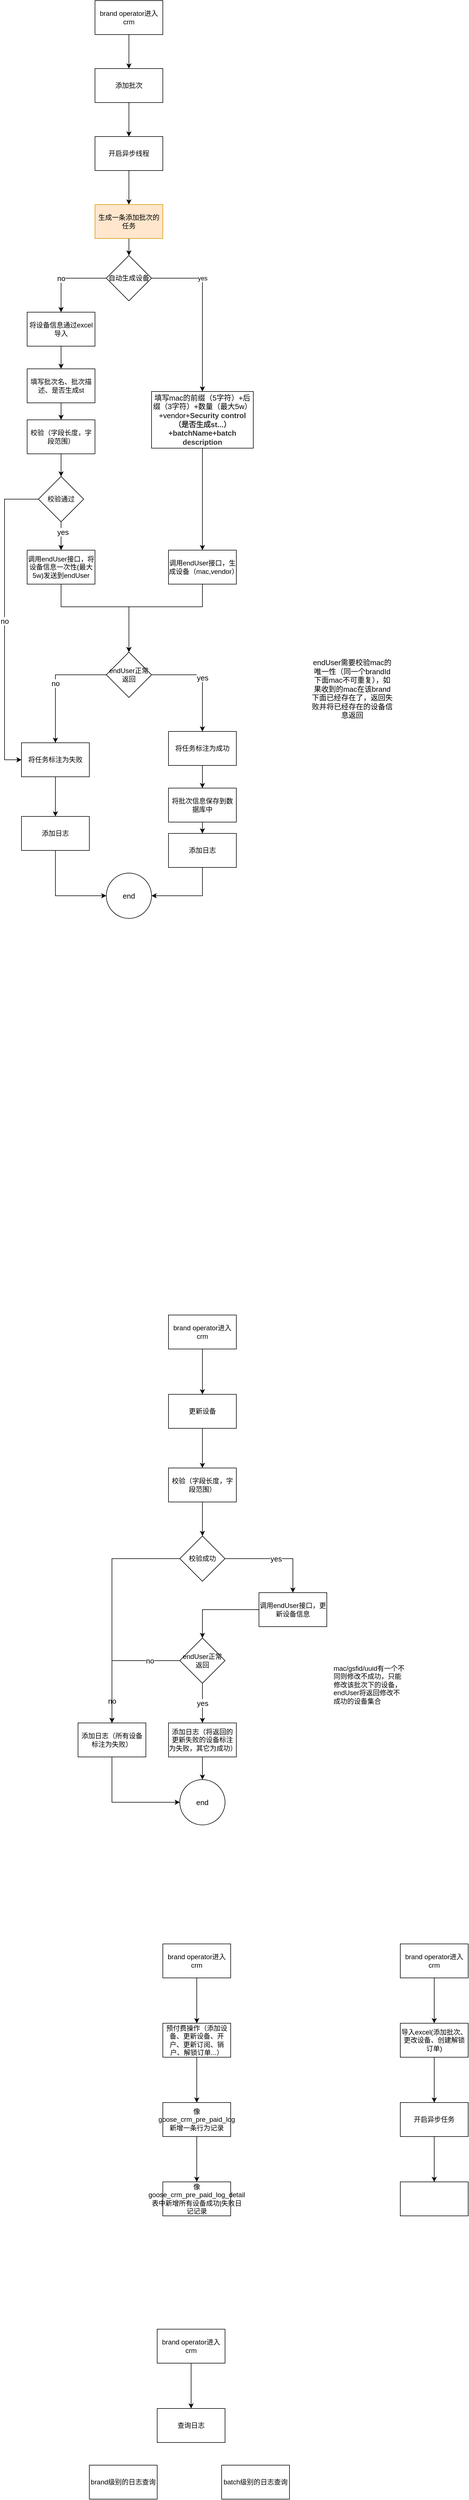 <mxfile version="20.4.0" type="github">
  <diagram id="p1AXJYc_SpONw6VFGxzo" name="第 1 页">
    <mxGraphModel dx="1422" dy="1931" grid="1" gridSize="10" guides="1" tooltips="1" connect="1" arrows="1" fold="1" page="1" pageScale="1" pageWidth="827" pageHeight="1169" math="0" shadow="0">
      <root>
        <mxCell id="0" />
        <mxCell id="1" parent="0" />
        <mxCell id="GB9RlgLRgatuVVAukmtW-3" value="" style="edgeStyle=orthogonalEdgeStyle;rounded=0;orthogonalLoop=1;jettySize=auto;html=1;" parent="1" source="GB9RlgLRgatuVVAukmtW-1" target="GB9RlgLRgatuVVAukmtW-2" edge="1">
          <mxGeometry relative="1" as="geometry" />
        </mxCell>
        <mxCell id="GB9RlgLRgatuVVAukmtW-1" value="生成一条添加批次的任务" style="rounded=0;whiteSpace=wrap;html=1;fillColor=#FFE6CC;strokeColor=#d79b00;" parent="1" vertex="1">
          <mxGeometry x="190" y="10" width="120" height="60" as="geometry" />
        </mxCell>
        <mxCell id="GB9RlgLRgatuVVAukmtW-5" value="yes" style="edgeStyle=orthogonalEdgeStyle;rounded=0;orthogonalLoop=1;jettySize=auto;html=1;" parent="1" source="GB9RlgLRgatuVVAukmtW-2" target="GB9RlgLRgatuVVAukmtW-4" edge="1">
          <mxGeometry x="-0.379" relative="1" as="geometry">
            <Array as="points">
              <mxPoint x="380" y="140" />
            </Array>
            <mxPoint as="offset" />
          </mxGeometry>
        </mxCell>
        <mxCell id="GB9RlgLRgatuVVAukmtW-50" value="no" style="edgeStyle=orthogonalEdgeStyle;rounded=0;orthogonalLoop=1;jettySize=auto;html=1;fontSize=13;" parent="1" source="GB9RlgLRgatuVVAukmtW-2" target="GB9RlgLRgatuVVAukmtW-49" edge="1">
          <mxGeometry x="0.143" relative="1" as="geometry">
            <mxPoint as="offset" />
          </mxGeometry>
        </mxCell>
        <mxCell id="GB9RlgLRgatuVVAukmtW-2" value="自动生成设备" style="rhombus;whiteSpace=wrap;html=1;rounded=0;" parent="1" vertex="1">
          <mxGeometry x="210" y="100" width="80" height="80" as="geometry" />
        </mxCell>
        <mxCell id="ehhJM1RL-bTGxjUs8TGh-6" style="edgeStyle=orthogonalEdgeStyle;rounded=0;orthogonalLoop=1;jettySize=auto;html=1;" edge="1" parent="1" source="GB9RlgLRgatuVVAukmtW-4" target="GB9RlgLRgatuVVAukmtW-14">
          <mxGeometry relative="1" as="geometry" />
        </mxCell>
        <mxCell id="GB9RlgLRgatuVVAukmtW-4" value="&lt;font style=&quot;font-size: 13px;&quot;&gt;填写mac的前缀（5字符）+后缀（3字符）+数量（最大5w）+vendor+&lt;span style=&quot;color: rgb(51, 51, 51); font-family: &amp;quot;Arial Negreta&amp;quot;, &amp;quot;Arial Normal&amp;quot;, Arial, sans-serif; font-weight: 700; text-align: left;&quot;&gt;Security control（是否生成st...）+batchName+batch description&lt;/span&gt;&lt;/font&gt;" style="whiteSpace=wrap;html=1;rounded=0;" parent="1" vertex="1">
          <mxGeometry x="290" y="340" width="180" height="100" as="geometry" />
        </mxCell>
        <mxCell id="GB9RlgLRgatuVVAukmtW-21" value="" style="edgeStyle=orthogonalEdgeStyle;rounded=0;orthogonalLoop=1;jettySize=auto;html=1;fontSize=13;" parent="1" source="GB9RlgLRgatuVVAukmtW-14" target="GB9RlgLRgatuVVAukmtW-20" edge="1">
          <mxGeometry relative="1" as="geometry">
            <Array as="points">
              <mxPoint x="380" y="720" />
              <mxPoint x="250" y="720" />
            </Array>
          </mxGeometry>
        </mxCell>
        <mxCell id="GB9RlgLRgatuVVAukmtW-23" value="yes" style="edgeStyle=orthogonalEdgeStyle;rounded=0;orthogonalLoop=1;jettySize=auto;html=1;fontSize=13;entryX=0.5;entryY=0;entryDx=0;entryDy=0;" parent="1" source="GB9RlgLRgatuVVAukmtW-20" target="GB9RlgLRgatuVVAukmtW-39" edge="1">
          <mxGeometry relative="1" as="geometry">
            <mxPoint x="380" y="980" as="targetPoint" />
          </mxGeometry>
        </mxCell>
        <mxCell id="GB9RlgLRgatuVVAukmtW-31" value="no" style="edgeStyle=orthogonalEdgeStyle;rounded=0;orthogonalLoop=1;jettySize=auto;html=1;fontSize=13;entryX=0.5;entryY=0;entryDx=0;entryDy=0;" parent="1" source="GB9RlgLRgatuVVAukmtW-20" target="GB9RlgLRgatuVVAukmtW-33" edge="1">
          <mxGeometry relative="1" as="geometry">
            <mxPoint x="180" y="850" as="targetPoint" />
          </mxGeometry>
        </mxCell>
        <mxCell id="GB9RlgLRgatuVVAukmtW-20" value="endUser正常返回" style="rhombus;whiteSpace=wrap;html=1;rounded=0;" parent="1" vertex="1">
          <mxGeometry x="210" y="800" width="80" height="80" as="geometry" />
        </mxCell>
        <mxCell id="GB9RlgLRgatuVVAukmtW-24" value="end" style="ellipse;whiteSpace=wrap;html=1;aspect=fixed;fontSize=13;" parent="1" vertex="1">
          <mxGeometry x="210" y="1190" width="80" height="80" as="geometry" />
        </mxCell>
        <mxCell id="ehhJM1RL-bTGxjUs8TGh-2" value="" style="edgeStyle=orthogonalEdgeStyle;rounded=0;orthogonalLoop=1;jettySize=auto;html=1;" edge="1" parent="1" source="GB9RlgLRgatuVVAukmtW-33" target="ehhJM1RL-bTGxjUs8TGh-1">
          <mxGeometry relative="1" as="geometry" />
        </mxCell>
        <mxCell id="GB9RlgLRgatuVVAukmtW-33" value="将任务标注为失败" style="whiteSpace=wrap;html=1;rounded=0;" parent="1" vertex="1">
          <mxGeometry x="60" y="960" width="120" height="60" as="geometry" />
        </mxCell>
        <mxCell id="GB9RlgLRgatuVVAukmtW-59" value="" style="edgeStyle=orthogonalEdgeStyle;rounded=0;orthogonalLoop=1;jettySize=auto;html=1;fontSize=13;" parent="1" source="GB9RlgLRgatuVVAukmtW-35" target="GB9RlgLRgatuVVAukmtW-58" edge="1">
          <mxGeometry relative="1" as="geometry" />
        </mxCell>
        <mxCell id="GB9RlgLRgatuVVAukmtW-35" value="添加批次" style="rounded=0;whiteSpace=wrap;html=1;" parent="1" vertex="1">
          <mxGeometry x="190" y="-230" width="120" height="60" as="geometry" />
        </mxCell>
        <mxCell id="GB9RlgLRgatuVVAukmtW-38" value="" style="edgeStyle=orthogonalEdgeStyle;rounded=0;orthogonalLoop=1;jettySize=auto;html=1;fontSize=13;" parent="1" source="GB9RlgLRgatuVVAukmtW-37" target="GB9RlgLRgatuVVAukmtW-35" edge="1">
          <mxGeometry relative="1" as="geometry" />
        </mxCell>
        <mxCell id="GB9RlgLRgatuVVAukmtW-37" value="brand operator进入crm" style="rounded=0;whiteSpace=wrap;html=1;" parent="1" vertex="1">
          <mxGeometry x="190" y="-350" width="120" height="60" as="geometry" />
        </mxCell>
        <mxCell id="GB9RlgLRgatuVVAukmtW-128" value="" style="edgeStyle=orthogonalEdgeStyle;rounded=0;orthogonalLoop=1;jettySize=auto;html=1;fontSize=13;" parent="1" source="GB9RlgLRgatuVVAukmtW-39" target="GB9RlgLRgatuVVAukmtW-127" edge="1">
          <mxGeometry relative="1" as="geometry" />
        </mxCell>
        <mxCell id="GB9RlgLRgatuVVAukmtW-39" value="将任务标注为成功" style="whiteSpace=wrap;html=1;rounded=0;" parent="1" vertex="1">
          <mxGeometry x="320" y="940" width="120" height="60" as="geometry" />
        </mxCell>
        <mxCell id="GB9RlgLRgatuVVAukmtW-46" value="endUser需要校验mac的唯一性（同一个brandId下面mac不可重复），如果收到的mac在该brand下面已经存在了，返回失败并将已经存在的设备信息返回" style="text;html=1;strokeColor=none;fillColor=none;align=center;verticalAlign=middle;whiteSpace=wrap;rounded=0;fontSize=13;" parent="1" vertex="1">
          <mxGeometry x="570" y="800" width="150" height="130" as="geometry" />
        </mxCell>
        <mxCell id="GB9RlgLRgatuVVAukmtW-77" value="" style="edgeStyle=orthogonalEdgeStyle;rounded=0;orthogonalLoop=1;jettySize=auto;html=1;fontSize=13;" parent="1" source="GB9RlgLRgatuVVAukmtW-49" target="GB9RlgLRgatuVVAukmtW-76" edge="1">
          <mxGeometry relative="1" as="geometry" />
        </mxCell>
        <mxCell id="GB9RlgLRgatuVVAukmtW-49" value="将设备信息通过excel导入" style="whiteSpace=wrap;html=1;rounded=0;" parent="1" vertex="1">
          <mxGeometry x="70" y="200" width="120" height="60" as="geometry" />
        </mxCell>
        <mxCell id="GB9RlgLRgatuVVAukmtW-54" value="" style="edgeStyle=orthogonalEdgeStyle;rounded=0;orthogonalLoop=1;jettySize=auto;html=1;fontSize=13;" parent="1" source="GB9RlgLRgatuVVAukmtW-51" target="GB9RlgLRgatuVVAukmtW-53" edge="1">
          <mxGeometry relative="1" as="geometry" />
        </mxCell>
        <mxCell id="GB9RlgLRgatuVVAukmtW-51" value="校验（字段长度，字段范围）" style="whiteSpace=wrap;html=1;rounded=0;" parent="1" vertex="1">
          <mxGeometry x="70" y="390" width="120" height="60" as="geometry" />
        </mxCell>
        <mxCell id="GB9RlgLRgatuVVAukmtW-56" value="no" style="edgeStyle=orthogonalEdgeStyle;rounded=0;orthogonalLoop=1;jettySize=auto;html=1;fontSize=13;entryX=0;entryY=0.5;entryDx=0;entryDy=0;" parent="1" source="GB9RlgLRgatuVVAukmtW-53" target="GB9RlgLRgatuVVAukmtW-33" edge="1">
          <mxGeometry relative="1" as="geometry">
            <mxPoint x="340" y="1620" as="targetPoint" />
            <Array as="points">
              <mxPoint x="30" y="530" />
              <mxPoint x="30" y="990" />
            </Array>
          </mxGeometry>
        </mxCell>
        <mxCell id="GB9RlgLRgatuVVAukmtW-125" style="edgeStyle=orthogonalEdgeStyle;rounded=0;orthogonalLoop=1;jettySize=auto;html=1;entryX=0.5;entryY=0;entryDx=0;entryDy=0;fontSize=13;" parent="1" source="GB9RlgLRgatuVVAukmtW-53" target="GB9RlgLRgatuVVAukmtW-79" edge="1">
          <mxGeometry relative="1" as="geometry" />
        </mxCell>
        <mxCell id="GB9RlgLRgatuVVAukmtW-126" value="yes" style="edgeLabel;html=1;align=center;verticalAlign=middle;resizable=0;points=[];fontSize=13;" parent="GB9RlgLRgatuVVAukmtW-125" vertex="1" connectable="0">
          <mxGeometry x="-0.306" y="3" relative="1" as="geometry">
            <mxPoint as="offset" />
          </mxGeometry>
        </mxCell>
        <mxCell id="GB9RlgLRgatuVVAukmtW-53" value="校验通过" style="rhombus;whiteSpace=wrap;html=1;rounded=0;" parent="1" vertex="1">
          <mxGeometry x="90" y="490" width="80" height="80" as="geometry" />
        </mxCell>
        <mxCell id="GB9RlgLRgatuVVAukmtW-60" value="" style="edgeStyle=orthogonalEdgeStyle;rounded=0;orthogonalLoop=1;jettySize=auto;html=1;fontSize=13;" parent="1" source="GB9RlgLRgatuVVAukmtW-58" target="GB9RlgLRgatuVVAukmtW-1" edge="1">
          <mxGeometry relative="1" as="geometry" />
        </mxCell>
        <mxCell id="GB9RlgLRgatuVVAukmtW-58" value="开启异步线程" style="rounded=0;whiteSpace=wrap;html=1;" parent="1" vertex="1">
          <mxGeometry x="190" y="-110" width="120" height="60" as="geometry" />
        </mxCell>
        <mxCell id="GB9RlgLRgatuVVAukmtW-78" value="" style="edgeStyle=orthogonalEdgeStyle;rounded=0;orthogonalLoop=1;jettySize=auto;html=1;fontSize=13;" parent="1" source="GB9RlgLRgatuVVAukmtW-76" target="GB9RlgLRgatuVVAukmtW-51" edge="1">
          <mxGeometry relative="1" as="geometry" />
        </mxCell>
        <mxCell id="GB9RlgLRgatuVVAukmtW-76" value="填写批次名、批次描述、是否生成st" style="whiteSpace=wrap;html=1;rounded=0;" parent="1" vertex="1">
          <mxGeometry x="70" y="300" width="120" height="60" as="geometry" />
        </mxCell>
        <mxCell id="GB9RlgLRgatuVVAukmtW-82" style="edgeStyle=orthogonalEdgeStyle;rounded=0;orthogonalLoop=1;jettySize=auto;html=1;entryX=0.5;entryY=0;entryDx=0;entryDy=0;fontSize=13;" parent="1" source="GB9RlgLRgatuVVAukmtW-79" target="GB9RlgLRgatuVVAukmtW-20" edge="1">
          <mxGeometry relative="1" as="geometry">
            <Array as="points">
              <mxPoint x="130" y="720" />
              <mxPoint x="250" y="720" />
            </Array>
          </mxGeometry>
        </mxCell>
        <mxCell id="GB9RlgLRgatuVVAukmtW-79" value="调用endUser接口，将设备信息一次性(最大5w)发送到endUser" style="whiteSpace=wrap;html=1;rounded=0;" parent="1" vertex="1">
          <mxGeometry x="70" y="620" width="120" height="60" as="geometry" />
        </mxCell>
        <mxCell id="GB9RlgLRgatuVVAukmtW-99" value="" style="edgeStyle=orthogonalEdgeStyle;rounded=0;orthogonalLoop=1;jettySize=auto;html=1;fontSize=13;entryX=0.5;entryY=0;entryDx=0;entryDy=0;" parent="1" source="GB9RlgLRgatuVVAukmtW-84" target="GB9RlgLRgatuVVAukmtW-89" edge="1">
          <mxGeometry relative="1" as="geometry">
            <mxPoint x="380" y="2090" as="targetPoint" />
          </mxGeometry>
        </mxCell>
        <mxCell id="GB9RlgLRgatuVVAukmtW-84" value="更新设备" style="rounded=0;whiteSpace=wrap;html=1;" parent="1" vertex="1">
          <mxGeometry x="320" y="2110" width="120" height="60" as="geometry" />
        </mxCell>
        <mxCell id="GB9RlgLRgatuVVAukmtW-85" value="" style="edgeStyle=orthogonalEdgeStyle;rounded=0;orthogonalLoop=1;jettySize=auto;html=1;fontSize=13;" parent="1" source="GB9RlgLRgatuVVAukmtW-86" target="GB9RlgLRgatuVVAukmtW-84" edge="1">
          <mxGeometry relative="1" as="geometry" />
        </mxCell>
        <mxCell id="GB9RlgLRgatuVVAukmtW-86" value="brand operator进入crm" style="rounded=0;whiteSpace=wrap;html=1;" parent="1" vertex="1">
          <mxGeometry x="320" y="1970" width="120" height="60" as="geometry" />
        </mxCell>
        <mxCell id="GB9RlgLRgatuVVAukmtW-92" value="" style="edgeStyle=orthogonalEdgeStyle;rounded=0;orthogonalLoop=1;jettySize=auto;html=1;fontSize=13;" parent="1" source="GB9RlgLRgatuVVAukmtW-89" target="GB9RlgLRgatuVVAukmtW-91" edge="1">
          <mxGeometry relative="1" as="geometry" />
        </mxCell>
        <mxCell id="GB9RlgLRgatuVVAukmtW-89" value="校验（字段长度，字段范围）" style="whiteSpace=wrap;html=1;rounded=0;" parent="1" vertex="1">
          <mxGeometry x="320" y="2240" width="120" height="60" as="geometry" />
        </mxCell>
        <mxCell id="GB9RlgLRgatuVVAukmtW-94" value="yes" style="edgeStyle=orthogonalEdgeStyle;rounded=0;orthogonalLoop=1;jettySize=auto;html=1;fontSize=13;" parent="1" source="GB9RlgLRgatuVVAukmtW-91" target="GB9RlgLRgatuVVAukmtW-93" edge="1">
          <mxGeometry relative="1" as="geometry" />
        </mxCell>
        <mxCell id="GB9RlgLRgatuVVAukmtW-120" style="edgeStyle=orthogonalEdgeStyle;rounded=0;orthogonalLoop=1;jettySize=auto;html=1;entryX=0.5;entryY=0;entryDx=0;entryDy=0;fontSize=13;" parent="1" source="GB9RlgLRgatuVVAukmtW-91" target="GB9RlgLRgatuVVAukmtW-116" edge="1">
          <mxGeometry relative="1" as="geometry" />
        </mxCell>
        <mxCell id="GB9RlgLRgatuVVAukmtW-121" value="no" style="edgeLabel;html=1;align=center;verticalAlign=middle;resizable=0;points=[];fontSize=13;" parent="GB9RlgLRgatuVVAukmtW-120" vertex="1" connectable="0">
          <mxGeometry x="0.08" y="-1" relative="1" as="geometry">
            <mxPoint x="1" y="149" as="offset" />
          </mxGeometry>
        </mxCell>
        <mxCell id="GB9RlgLRgatuVVAukmtW-91" value="校验成功" style="rhombus;whiteSpace=wrap;html=1;rounded=0;" parent="1" vertex="1">
          <mxGeometry x="340" y="2360" width="80" height="80" as="geometry" />
        </mxCell>
        <mxCell id="ehhJM1RL-bTGxjUs8TGh-8" style="edgeStyle=orthogonalEdgeStyle;rounded=0;orthogonalLoop=1;jettySize=auto;html=1;entryX=0.5;entryY=0;entryDx=0;entryDy=0;" edge="1" parent="1" source="GB9RlgLRgatuVVAukmtW-93" target="GB9RlgLRgatuVVAukmtW-103">
          <mxGeometry relative="1" as="geometry" />
        </mxCell>
        <mxCell id="GB9RlgLRgatuVVAukmtW-93" value="调用endUser接口，更新设备信息" style="whiteSpace=wrap;html=1;rounded=0;" parent="1" vertex="1">
          <mxGeometry x="480" y="2460" width="120" height="60" as="geometry" />
        </mxCell>
        <mxCell id="GB9RlgLRgatuVVAukmtW-101" value="yes" style="edgeStyle=orthogonalEdgeStyle;rounded=0;orthogonalLoop=1;jettySize=auto;html=1;fontSize=13;entryX=0.5;entryY=0;entryDx=0;entryDy=0;" parent="1" source="GB9RlgLRgatuVVAukmtW-103" target="GB9RlgLRgatuVVAukmtW-113" edge="1">
          <mxGeometry relative="1" as="geometry">
            <mxPoint x="380" y="2750" as="targetPoint" />
          </mxGeometry>
        </mxCell>
        <mxCell id="GB9RlgLRgatuVVAukmtW-102" value="no" style="edgeStyle=orthogonalEdgeStyle;rounded=0;orthogonalLoop=1;jettySize=auto;html=1;fontSize=13;entryX=0.5;entryY=0;entryDx=0;entryDy=0;" parent="1" source="GB9RlgLRgatuVVAukmtW-103" target="GB9RlgLRgatuVVAukmtW-116" edge="1">
          <mxGeometry x="-0.538" relative="1" as="geometry">
            <mxPoint x="240" y="2640" as="targetPoint" />
            <mxPoint as="offset" />
            <Array as="points">
              <mxPoint x="220" y="2580" />
            </Array>
          </mxGeometry>
        </mxCell>
        <mxCell id="GB9RlgLRgatuVVAukmtW-103" value="endUser正常返回" style="rhombus;whiteSpace=wrap;html=1;rounded=0;" parent="1" vertex="1">
          <mxGeometry x="340" y="2540" width="80" height="80" as="geometry" />
        </mxCell>
        <mxCell id="GB9RlgLRgatuVVAukmtW-104" value="end" style="ellipse;whiteSpace=wrap;html=1;aspect=fixed;fontSize=13;" parent="1" vertex="1">
          <mxGeometry x="340" y="2790" width="80" height="80" as="geometry" />
        </mxCell>
        <mxCell id="GB9RlgLRgatuVVAukmtW-115" value="" style="edgeStyle=orthogonalEdgeStyle;rounded=0;orthogonalLoop=1;jettySize=auto;html=1;fontSize=13;" parent="1" source="GB9RlgLRgatuVVAukmtW-113" target="GB9RlgLRgatuVVAukmtW-104" edge="1">
          <mxGeometry relative="1" as="geometry" />
        </mxCell>
        <mxCell id="GB9RlgLRgatuVVAukmtW-113" value="添加日志（将返回的更新失败的设备标注为失败，其它为成功）" style="whiteSpace=wrap;html=1;rounded=0;" parent="1" vertex="1">
          <mxGeometry x="320" y="2690" width="120" height="60" as="geometry" />
        </mxCell>
        <mxCell id="GB9RlgLRgatuVVAukmtW-117" style="edgeStyle=orthogonalEdgeStyle;rounded=0;orthogonalLoop=1;jettySize=auto;html=1;entryX=0;entryY=0.5;entryDx=0;entryDy=0;fontSize=13;" parent="1" source="GB9RlgLRgatuVVAukmtW-116" target="GB9RlgLRgatuVVAukmtW-104" edge="1">
          <mxGeometry relative="1" as="geometry">
            <Array as="points">
              <mxPoint x="220" y="2830" />
            </Array>
          </mxGeometry>
        </mxCell>
        <mxCell id="GB9RlgLRgatuVVAukmtW-116" value="添加日志（所有设备标注为失败）" style="whiteSpace=wrap;html=1;rounded=0;" parent="1" vertex="1">
          <mxGeometry x="160" y="2690" width="120" height="60" as="geometry" />
        </mxCell>
        <mxCell id="GB9RlgLRgatuVVAukmtW-124" value="" style="edgeStyle=orthogonalEdgeStyle;rounded=0;orthogonalLoop=1;jettySize=auto;html=1;fontSize=13;" parent="1" source="GB9RlgLRgatuVVAukmtW-122" target="GB9RlgLRgatuVVAukmtW-24" edge="1">
          <mxGeometry relative="1" as="geometry">
            <Array as="points">
              <mxPoint x="380" y="1230" />
            </Array>
          </mxGeometry>
        </mxCell>
        <mxCell id="GB9RlgLRgatuVVAukmtW-122" value="添加日志" style="whiteSpace=wrap;html=1;rounded=0;" parent="1" vertex="1">
          <mxGeometry x="320" y="1120" width="120" height="60" as="geometry" />
        </mxCell>
        <mxCell id="GB9RlgLRgatuVVAukmtW-129" value="" style="edgeStyle=orthogonalEdgeStyle;rounded=0;orthogonalLoop=1;jettySize=auto;html=1;fontSize=13;" parent="1" source="GB9RlgLRgatuVVAukmtW-127" target="GB9RlgLRgatuVVAukmtW-122" edge="1">
          <mxGeometry relative="1" as="geometry" />
        </mxCell>
        <mxCell id="GB9RlgLRgatuVVAukmtW-127" value="将批次信息保存到数据库中" style="whiteSpace=wrap;html=1;rounded=0;" parent="1" vertex="1">
          <mxGeometry x="320" y="1040" width="120" height="60" as="geometry" />
        </mxCell>
        <mxCell id="ehhJM1RL-bTGxjUs8TGh-3" style="edgeStyle=orthogonalEdgeStyle;rounded=0;orthogonalLoop=1;jettySize=auto;html=1;entryX=0;entryY=0.5;entryDx=0;entryDy=0;" edge="1" parent="1" source="ehhJM1RL-bTGxjUs8TGh-1" target="GB9RlgLRgatuVVAukmtW-24">
          <mxGeometry relative="1" as="geometry">
            <Array as="points">
              <mxPoint x="120" y="1230" />
            </Array>
          </mxGeometry>
        </mxCell>
        <mxCell id="ehhJM1RL-bTGxjUs8TGh-1" value="添加日志" style="whiteSpace=wrap;html=1;rounded=0;" vertex="1" parent="1">
          <mxGeometry x="60" y="1090" width="120" height="60" as="geometry" />
        </mxCell>
        <mxCell id="GB9RlgLRgatuVVAukmtW-14" value="调用endUser接口，生成设备（mac,vendor）" style="whiteSpace=wrap;html=1;rounded=0;" parent="1" vertex="1">
          <mxGeometry x="320" y="620" width="120" height="60" as="geometry" />
        </mxCell>
        <mxCell id="ehhJM1RL-bTGxjUs8TGh-10" value="mac/gsfid/uuid有一个不同则修改不成功，只能修改该批次下的设备，endUser将返回修改不成功的设备集合" style="text;whiteSpace=wrap;html=1;" vertex="1" parent="1">
          <mxGeometry x="610" y="2580" width="130" height="40" as="geometry" />
        </mxCell>
        <mxCell id="ehhJM1RL-bTGxjUs8TGh-13" value="" style="edgeStyle=orthogonalEdgeStyle;rounded=0;orthogonalLoop=1;jettySize=auto;html=1;" edge="1" parent="1" source="ehhJM1RL-bTGxjUs8TGh-11" target="ehhJM1RL-bTGxjUs8TGh-12">
          <mxGeometry relative="1" as="geometry" />
        </mxCell>
        <mxCell id="ehhJM1RL-bTGxjUs8TGh-11" value="brand operator进入crm" style="rounded=0;whiteSpace=wrap;html=1;" vertex="1" parent="1">
          <mxGeometry x="310" y="3080" width="120" height="60" as="geometry" />
        </mxCell>
        <mxCell id="ehhJM1RL-bTGxjUs8TGh-24" value="" style="edgeStyle=orthogonalEdgeStyle;rounded=0;orthogonalLoop=1;jettySize=auto;html=1;" edge="1" parent="1" source="ehhJM1RL-bTGxjUs8TGh-12" target="ehhJM1RL-bTGxjUs8TGh-23">
          <mxGeometry relative="1" as="geometry" />
        </mxCell>
        <mxCell id="ehhJM1RL-bTGxjUs8TGh-12" value="预付费操作（添加设备、更新设备、开户、更新订阅、销户、解锁订单...）" style="whiteSpace=wrap;html=1;rounded=0;" vertex="1" parent="1">
          <mxGeometry x="310" y="3220" width="120" height="60" as="geometry" />
        </mxCell>
        <mxCell id="ehhJM1RL-bTGxjUs8TGh-18" value="" style="edgeStyle=orthogonalEdgeStyle;rounded=0;orthogonalLoop=1;jettySize=auto;html=1;" edge="1" parent="1" source="ehhJM1RL-bTGxjUs8TGh-16" target="ehhJM1RL-bTGxjUs8TGh-17">
          <mxGeometry relative="1" as="geometry" />
        </mxCell>
        <mxCell id="ehhJM1RL-bTGxjUs8TGh-16" value="brand operator进入crm" style="rounded=0;whiteSpace=wrap;html=1;" vertex="1" parent="1">
          <mxGeometry x="730" y="3080" width="120" height="60" as="geometry" />
        </mxCell>
        <mxCell id="ehhJM1RL-bTGxjUs8TGh-20" value="" style="edgeStyle=orthogonalEdgeStyle;rounded=0;orthogonalLoop=1;jettySize=auto;html=1;" edge="1" parent="1" source="ehhJM1RL-bTGxjUs8TGh-17" target="ehhJM1RL-bTGxjUs8TGh-19">
          <mxGeometry relative="1" as="geometry" />
        </mxCell>
        <mxCell id="ehhJM1RL-bTGxjUs8TGh-17" value="导入excel(添加批次、更改设备、创建解锁订单)" style="whiteSpace=wrap;html=1;rounded=0;" vertex="1" parent="1">
          <mxGeometry x="730" y="3220" width="120" height="60" as="geometry" />
        </mxCell>
        <mxCell id="ehhJM1RL-bTGxjUs8TGh-22" value="" style="edgeStyle=orthogonalEdgeStyle;rounded=0;orthogonalLoop=1;jettySize=auto;html=1;" edge="1" parent="1" source="ehhJM1RL-bTGxjUs8TGh-19" target="ehhJM1RL-bTGxjUs8TGh-21">
          <mxGeometry relative="1" as="geometry" />
        </mxCell>
        <mxCell id="ehhJM1RL-bTGxjUs8TGh-19" value="开启异步任务" style="whiteSpace=wrap;html=1;rounded=0;" vertex="1" parent="1">
          <mxGeometry x="730" y="3360" width="120" height="60" as="geometry" />
        </mxCell>
        <mxCell id="ehhJM1RL-bTGxjUs8TGh-21" value="" style="whiteSpace=wrap;html=1;rounded=0;" vertex="1" parent="1">
          <mxGeometry x="730" y="3500" width="120" height="60" as="geometry" />
        </mxCell>
        <mxCell id="ehhJM1RL-bTGxjUs8TGh-26" value="" style="edgeStyle=orthogonalEdgeStyle;rounded=0;orthogonalLoop=1;jettySize=auto;html=1;" edge="1" parent="1" source="ehhJM1RL-bTGxjUs8TGh-23" target="ehhJM1RL-bTGxjUs8TGh-25">
          <mxGeometry relative="1" as="geometry" />
        </mxCell>
        <mxCell id="ehhJM1RL-bTGxjUs8TGh-23" value="像goose_crm_pre_paid_log新增一条行为记录" style="whiteSpace=wrap;html=1;rounded=0;" vertex="1" parent="1">
          <mxGeometry x="310" y="3360" width="120" height="60" as="geometry" />
        </mxCell>
        <mxCell id="ehhJM1RL-bTGxjUs8TGh-25" value="像goose_crm_pre_paid_log_detail表中新增所有设备成功|失败日记记录" style="whiteSpace=wrap;html=1;rounded=0;" vertex="1" parent="1">
          <mxGeometry x="310" y="3500" width="120" height="60" as="geometry" />
        </mxCell>
        <mxCell id="ehhJM1RL-bTGxjUs8TGh-29" value="" style="edgeStyle=orthogonalEdgeStyle;rounded=0;orthogonalLoop=1;jettySize=auto;html=1;" edge="1" parent="1" source="ehhJM1RL-bTGxjUs8TGh-27" target="ehhJM1RL-bTGxjUs8TGh-28">
          <mxGeometry relative="1" as="geometry" />
        </mxCell>
        <mxCell id="ehhJM1RL-bTGxjUs8TGh-27" value="brand operator进入crm" style="rounded=0;whiteSpace=wrap;html=1;" vertex="1" parent="1">
          <mxGeometry x="300" y="3760" width="120" height="60" as="geometry" />
        </mxCell>
        <mxCell id="ehhJM1RL-bTGxjUs8TGh-28" value="查询日志" style="whiteSpace=wrap;html=1;rounded=0;" vertex="1" parent="1">
          <mxGeometry x="300" y="3900" width="120" height="60" as="geometry" />
        </mxCell>
        <mxCell id="ehhJM1RL-bTGxjUs8TGh-31" value="brand级别的日志查询" style="whiteSpace=wrap;html=1;rounded=0;" vertex="1" parent="1">
          <mxGeometry x="180" y="4000" width="120" height="60" as="geometry" />
        </mxCell>
        <mxCell id="ehhJM1RL-bTGxjUs8TGh-32" value="batch级别的日志查询" style="whiteSpace=wrap;html=1;rounded=0;" vertex="1" parent="1">
          <mxGeometry x="414" y="4000" width="120" height="60" as="geometry" />
        </mxCell>
      </root>
    </mxGraphModel>
  </diagram>
</mxfile>
